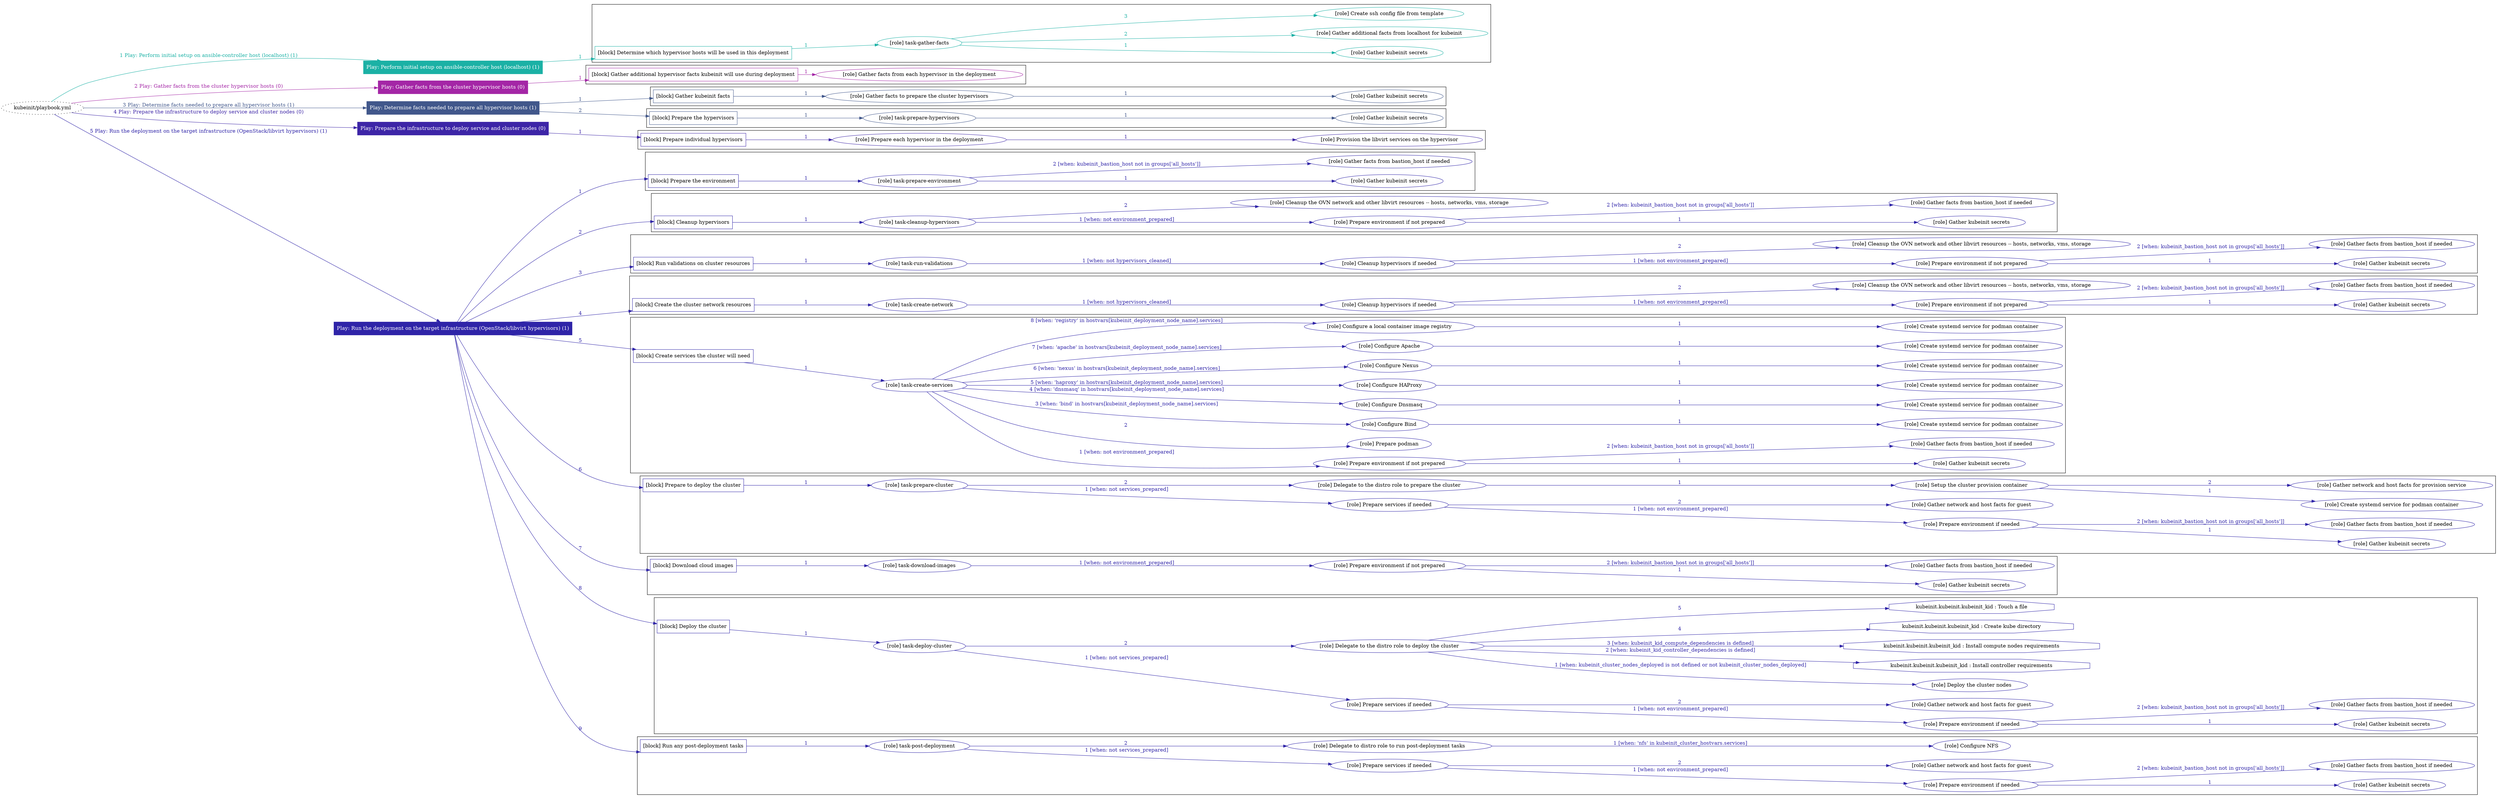 digraph {
	graph [concentrate=true ordering=in rankdir=LR ratio=fill]
	edge [esep=5 sep=10]
	"kubeinit/playbook.yml" [URL="/home/runner/work/kubeinit/kubeinit/kubeinit/playbook.yml" id=playbook_f86c0f29 style=dotted]
	"kubeinit/playbook.yml" -> play_7620e927 [label="1 Play: Perform initial setup on ansible-controller host (localhost) (1)" color="#1bb1a5" fontcolor="#1bb1a5" id=edge_play_7620e927 labeltooltip="1 Play: Perform initial setup on ansible-controller host (localhost) (1)" tooltip="1 Play: Perform initial setup on ansible-controller host (localhost) (1)"]
	subgraph "Play: Perform initial setup on ansible-controller host (localhost) (1)" {
		play_7620e927 [label="Play: Perform initial setup on ansible-controller host (localhost) (1)" URL="/home/runner/work/kubeinit/kubeinit/kubeinit/playbook.yml" color="#1bb1a5" fontcolor="#ffffff" id=play_7620e927 shape=box style=filled tooltip=localhost]
		play_7620e927 -> block_21fe81dd [label=1 color="#1bb1a5" fontcolor="#1bb1a5" id=edge_block_21fe81dd labeltooltip=1 tooltip=1]
		subgraph cluster_block_21fe81dd {
			block_21fe81dd [label="[block] Determine which hypervisor hosts will be used in this deployment" URL="/home/runner/work/kubeinit/kubeinit/kubeinit/playbook.yml" color="#1bb1a5" id=block_21fe81dd labeltooltip="Determine which hypervisor hosts will be used in this deployment" shape=box tooltip="Determine which hypervisor hosts will be used in this deployment"]
			block_21fe81dd -> role_9111777a [label="1 " color="#1bb1a5" fontcolor="#1bb1a5" id=edge_role_9111777a labeltooltip="1 " tooltip="1 "]
			subgraph "task-gather-facts" {
				role_9111777a [label="[role] task-gather-facts" URL="/home/runner/work/kubeinit/kubeinit/kubeinit/playbook.yml" color="#1bb1a5" id=role_9111777a tooltip="task-gather-facts"]
				role_9111777a -> role_6c1d572c [label="1 " color="#1bb1a5" fontcolor="#1bb1a5" id=edge_role_6c1d572c labeltooltip="1 " tooltip="1 "]
				subgraph "Gather kubeinit secrets" {
					role_6c1d572c [label="[role] Gather kubeinit secrets" URL="/home/runner/.ansible/collections/ansible_collections/kubeinit/kubeinit/roles/kubeinit_prepare/tasks/build_hypervisors_group.yml" color="#1bb1a5" id=role_6c1d572c tooltip="Gather kubeinit secrets"]
				}
				role_9111777a -> role_9526c8ba [label="2 " color="#1bb1a5" fontcolor="#1bb1a5" id=edge_role_9526c8ba labeltooltip="2 " tooltip="2 "]
				subgraph "Gather additional facts from localhost for kubeinit" {
					role_9526c8ba [label="[role] Gather additional facts from localhost for kubeinit" URL="/home/runner/.ansible/collections/ansible_collections/kubeinit/kubeinit/roles/kubeinit_prepare/tasks/build_hypervisors_group.yml" color="#1bb1a5" id=role_9526c8ba tooltip="Gather additional facts from localhost for kubeinit"]
				}
				role_9111777a -> role_71b981ea [label="3 " color="#1bb1a5" fontcolor="#1bb1a5" id=edge_role_71b981ea labeltooltip="3 " tooltip="3 "]
				subgraph "Create ssh config file from template" {
					role_71b981ea [label="[role] Create ssh config file from template" URL="/home/runner/.ansible/collections/ansible_collections/kubeinit/kubeinit/roles/kubeinit_prepare/tasks/build_hypervisors_group.yml" color="#1bb1a5" id=role_71b981ea tooltip="Create ssh config file from template"]
				}
			}
		}
	}
	"kubeinit/playbook.yml" -> play_078458a6 [label="2 Play: Gather facts from the cluster hypervisor hosts (0)" color="#a426a6" fontcolor="#a426a6" id=edge_play_078458a6 labeltooltip="2 Play: Gather facts from the cluster hypervisor hosts (0)" tooltip="2 Play: Gather facts from the cluster hypervisor hosts (0)"]
	subgraph "Play: Gather facts from the cluster hypervisor hosts (0)" {
		play_078458a6 [label="Play: Gather facts from the cluster hypervisor hosts (0)" URL="/home/runner/work/kubeinit/kubeinit/kubeinit/playbook.yml" color="#a426a6" fontcolor="#ffffff" id=play_078458a6 shape=box style=filled tooltip="Play: Gather facts from the cluster hypervisor hosts (0)"]
		play_078458a6 -> block_24857e2b [label=1 color="#a426a6" fontcolor="#a426a6" id=edge_block_24857e2b labeltooltip=1 tooltip=1]
		subgraph cluster_block_24857e2b {
			block_24857e2b [label="[block] Gather additional hypervisor facts kubeinit will use during deployment" URL="/home/runner/work/kubeinit/kubeinit/kubeinit/playbook.yml" color="#a426a6" id=block_24857e2b labeltooltip="Gather additional hypervisor facts kubeinit will use during deployment" shape=box tooltip="Gather additional hypervisor facts kubeinit will use during deployment"]
			block_24857e2b -> role_fdeafaad [label="1 " color="#a426a6" fontcolor="#a426a6" id=edge_role_fdeafaad labeltooltip="1 " tooltip="1 "]
			subgraph "Gather facts from each hypervisor in the deployment" {
				role_fdeafaad [label="[role] Gather facts from each hypervisor in the deployment" URL="/home/runner/work/kubeinit/kubeinit/kubeinit/playbook.yml" color="#a426a6" id=role_fdeafaad tooltip="Gather facts from each hypervisor in the deployment"]
			}
		}
	}
	"kubeinit/playbook.yml" -> play_5f612388 [label="3 Play: Determine facts needed to prepare all hypervisor hosts (1)" color="#41578b" fontcolor="#41578b" id=edge_play_5f612388 labeltooltip="3 Play: Determine facts needed to prepare all hypervisor hosts (1)" tooltip="3 Play: Determine facts needed to prepare all hypervisor hosts (1)"]
	subgraph "Play: Determine facts needed to prepare all hypervisor hosts (1)" {
		play_5f612388 [label="Play: Determine facts needed to prepare all hypervisor hosts (1)" URL="/home/runner/work/kubeinit/kubeinit/kubeinit/playbook.yml" color="#41578b" fontcolor="#ffffff" id=play_5f612388 shape=box style=filled tooltip=localhost]
		play_5f612388 -> block_3b6e4c80 [label=1 color="#41578b" fontcolor="#41578b" id=edge_block_3b6e4c80 labeltooltip=1 tooltip=1]
		subgraph cluster_block_3b6e4c80 {
			block_3b6e4c80 [label="[block] Gather kubeinit facts" URL="/home/runner/work/kubeinit/kubeinit/kubeinit/playbook.yml" color="#41578b" id=block_3b6e4c80 labeltooltip="Gather kubeinit facts" shape=box tooltip="Gather kubeinit facts"]
			block_3b6e4c80 -> role_c9d13462 [label="1 " color="#41578b" fontcolor="#41578b" id=edge_role_c9d13462 labeltooltip="1 " tooltip="1 "]
			subgraph "Gather facts to prepare the cluster hypervisors" {
				role_c9d13462 [label="[role] Gather facts to prepare the cluster hypervisors" URL="/home/runner/work/kubeinit/kubeinit/kubeinit/playbook.yml" color="#41578b" id=role_c9d13462 tooltip="Gather facts to prepare the cluster hypervisors"]
				role_c9d13462 -> role_e67b6418 [label="1 " color="#41578b" fontcolor="#41578b" id=edge_role_e67b6418 labeltooltip="1 " tooltip="1 "]
				subgraph "Gather kubeinit secrets" {
					role_e67b6418 [label="[role] Gather kubeinit secrets" URL="/home/runner/.ansible/collections/ansible_collections/kubeinit/kubeinit/roles/kubeinit_prepare/tasks/gather_kubeinit_facts.yml" color="#41578b" id=role_e67b6418 tooltip="Gather kubeinit secrets"]
				}
			}
		}
		play_5f612388 -> block_7c4554cb [label=2 color="#41578b" fontcolor="#41578b" id=edge_block_7c4554cb labeltooltip=2 tooltip=2]
		subgraph cluster_block_7c4554cb {
			block_7c4554cb [label="[block] Prepare the hypervisors" URL="/home/runner/work/kubeinit/kubeinit/kubeinit/playbook.yml" color="#41578b" id=block_7c4554cb labeltooltip="Prepare the hypervisors" shape=box tooltip="Prepare the hypervisors"]
			block_7c4554cb -> role_79783f11 [label="1 " color="#41578b" fontcolor="#41578b" id=edge_role_79783f11 labeltooltip="1 " tooltip="1 "]
			subgraph "task-prepare-hypervisors" {
				role_79783f11 [label="[role] task-prepare-hypervisors" URL="/home/runner/work/kubeinit/kubeinit/kubeinit/playbook.yml" color="#41578b" id=role_79783f11 tooltip="task-prepare-hypervisors"]
				role_79783f11 -> role_16e5d5dc [label="1 " color="#41578b" fontcolor="#41578b" id=edge_role_16e5d5dc labeltooltip="1 " tooltip="1 "]
				subgraph "Gather kubeinit secrets" {
					role_16e5d5dc [label="[role] Gather kubeinit secrets" URL="/home/runner/.ansible/collections/ansible_collections/kubeinit/kubeinit/roles/kubeinit_prepare/tasks/gather_kubeinit_facts.yml" color="#41578b" id=role_16e5d5dc tooltip="Gather kubeinit secrets"]
				}
			}
		}
	}
	"kubeinit/playbook.yml" -> play_9d6b8f24 [label="4 Play: Prepare the infrastructure to deploy service and cluster nodes (0)" color="#3d25a7" fontcolor="#3d25a7" id=edge_play_9d6b8f24 labeltooltip="4 Play: Prepare the infrastructure to deploy service and cluster nodes (0)" tooltip="4 Play: Prepare the infrastructure to deploy service and cluster nodes (0)"]
	subgraph "Play: Prepare the infrastructure to deploy service and cluster nodes (0)" {
		play_9d6b8f24 [label="Play: Prepare the infrastructure to deploy service and cluster nodes (0)" URL="/home/runner/work/kubeinit/kubeinit/kubeinit/playbook.yml" color="#3d25a7" fontcolor="#ffffff" id=play_9d6b8f24 shape=box style=filled tooltip="Play: Prepare the infrastructure to deploy service and cluster nodes (0)"]
		play_9d6b8f24 -> block_a39c79f7 [label=1 color="#3d25a7" fontcolor="#3d25a7" id=edge_block_a39c79f7 labeltooltip=1 tooltip=1]
		subgraph cluster_block_a39c79f7 {
			block_a39c79f7 [label="[block] Prepare individual hypervisors" URL="/home/runner/work/kubeinit/kubeinit/kubeinit/playbook.yml" color="#3d25a7" id=block_a39c79f7 labeltooltip="Prepare individual hypervisors" shape=box tooltip="Prepare individual hypervisors"]
			block_a39c79f7 -> role_f84d582b [label="1 " color="#3d25a7" fontcolor="#3d25a7" id=edge_role_f84d582b labeltooltip="1 " tooltip="1 "]
			subgraph "Prepare each hypervisor in the deployment" {
				role_f84d582b [label="[role] Prepare each hypervisor in the deployment" URL="/home/runner/work/kubeinit/kubeinit/kubeinit/playbook.yml" color="#3d25a7" id=role_f84d582b tooltip="Prepare each hypervisor in the deployment"]
				role_f84d582b -> role_47062e61 [label="1 " color="#3d25a7" fontcolor="#3d25a7" id=edge_role_47062e61 labeltooltip="1 " tooltip="1 "]
				subgraph "Provision the libvirt services on the hypervisor" {
					role_47062e61 [label="[role] Provision the libvirt services on the hypervisor" URL="/home/runner/.ansible/collections/ansible_collections/kubeinit/kubeinit/roles/kubeinit_prepare/tasks/prepare_hypervisor.yml" color="#3d25a7" id=role_47062e61 tooltip="Provision the libvirt services on the hypervisor"]
				}
			}
		}
	}
	"kubeinit/playbook.yml" -> play_671f4b78 [label="5 Play: Run the deployment on the target infrastructure (OpenStack/libvirt hypervisors) (1)" color="#2f24a8" fontcolor="#2f24a8" id=edge_play_671f4b78 labeltooltip="5 Play: Run the deployment on the target infrastructure (OpenStack/libvirt hypervisors) (1)" tooltip="5 Play: Run the deployment on the target infrastructure (OpenStack/libvirt hypervisors) (1)"]
	subgraph "Play: Run the deployment on the target infrastructure (OpenStack/libvirt hypervisors) (1)" {
		play_671f4b78 [label="Play: Run the deployment on the target infrastructure (OpenStack/libvirt hypervisors) (1)" URL="/home/runner/work/kubeinit/kubeinit/kubeinit/playbook.yml" color="#2f24a8" fontcolor="#ffffff" id=play_671f4b78 shape=box style=filled tooltip=localhost]
		play_671f4b78 -> block_7678c34f [label=1 color="#2f24a8" fontcolor="#2f24a8" id=edge_block_7678c34f labeltooltip=1 tooltip=1]
		subgraph cluster_block_7678c34f {
			block_7678c34f [label="[block] Prepare the environment" URL="/home/runner/work/kubeinit/kubeinit/kubeinit/playbook.yml" color="#2f24a8" id=block_7678c34f labeltooltip="Prepare the environment" shape=box tooltip="Prepare the environment"]
			block_7678c34f -> role_84c831d5 [label="1 " color="#2f24a8" fontcolor="#2f24a8" id=edge_role_84c831d5 labeltooltip="1 " tooltip="1 "]
			subgraph "task-prepare-environment" {
				role_84c831d5 [label="[role] task-prepare-environment" URL="/home/runner/work/kubeinit/kubeinit/kubeinit/playbook.yml" color="#2f24a8" id=role_84c831d5 tooltip="task-prepare-environment"]
				role_84c831d5 -> role_41f1bbb1 [label="1 " color="#2f24a8" fontcolor="#2f24a8" id=edge_role_41f1bbb1 labeltooltip="1 " tooltip="1 "]
				subgraph "Gather kubeinit secrets" {
					role_41f1bbb1 [label="[role] Gather kubeinit secrets" URL="/home/runner/.ansible/collections/ansible_collections/kubeinit/kubeinit/roles/kubeinit_prepare/tasks/gather_kubeinit_facts.yml" color="#2f24a8" id=role_41f1bbb1 tooltip="Gather kubeinit secrets"]
				}
				role_84c831d5 -> role_2fe54b96 [label="2 [when: kubeinit_bastion_host not in groups['all_hosts']]" color="#2f24a8" fontcolor="#2f24a8" id=edge_role_2fe54b96 labeltooltip="2 [when: kubeinit_bastion_host not in groups['all_hosts']]" tooltip="2 [when: kubeinit_bastion_host not in groups['all_hosts']]"]
				subgraph "Gather facts from bastion_host if needed" {
					role_2fe54b96 [label="[role] Gather facts from bastion_host if needed" URL="/home/runner/.ansible/collections/ansible_collections/kubeinit/kubeinit/roles/kubeinit_prepare/tasks/main.yml" color="#2f24a8" id=role_2fe54b96 tooltip="Gather facts from bastion_host if needed"]
				}
			}
		}
		play_671f4b78 -> block_ec81c530 [label=2 color="#2f24a8" fontcolor="#2f24a8" id=edge_block_ec81c530 labeltooltip=2 tooltip=2]
		subgraph cluster_block_ec81c530 {
			block_ec81c530 [label="[block] Cleanup hypervisors" URL="/home/runner/work/kubeinit/kubeinit/kubeinit/playbook.yml" color="#2f24a8" id=block_ec81c530 labeltooltip="Cleanup hypervisors" shape=box tooltip="Cleanup hypervisors"]
			block_ec81c530 -> role_f7afdd0b [label="1 " color="#2f24a8" fontcolor="#2f24a8" id=edge_role_f7afdd0b labeltooltip="1 " tooltip="1 "]
			subgraph "task-cleanup-hypervisors" {
				role_f7afdd0b [label="[role] task-cleanup-hypervisors" URL="/home/runner/work/kubeinit/kubeinit/kubeinit/playbook.yml" color="#2f24a8" id=role_f7afdd0b tooltip="task-cleanup-hypervisors"]
				role_f7afdd0b -> role_fcbbf875 [label="1 [when: not environment_prepared]" color="#2f24a8" fontcolor="#2f24a8" id=edge_role_fcbbf875 labeltooltip="1 [when: not environment_prepared]" tooltip="1 [when: not environment_prepared]"]
				subgraph "Prepare environment if not prepared" {
					role_fcbbf875 [label="[role] Prepare environment if not prepared" URL="/home/runner/.ansible/collections/ansible_collections/kubeinit/kubeinit/roles/kubeinit_libvirt/tasks/cleanup_hypervisors.yml" color="#2f24a8" id=role_fcbbf875 tooltip="Prepare environment if not prepared"]
					role_fcbbf875 -> role_2d992faf [label="1 " color="#2f24a8" fontcolor="#2f24a8" id=edge_role_2d992faf labeltooltip="1 " tooltip="1 "]
					subgraph "Gather kubeinit secrets" {
						role_2d992faf [label="[role] Gather kubeinit secrets" URL="/home/runner/.ansible/collections/ansible_collections/kubeinit/kubeinit/roles/kubeinit_prepare/tasks/gather_kubeinit_facts.yml" color="#2f24a8" id=role_2d992faf tooltip="Gather kubeinit secrets"]
					}
					role_fcbbf875 -> role_717a6909 [label="2 [when: kubeinit_bastion_host not in groups['all_hosts']]" color="#2f24a8" fontcolor="#2f24a8" id=edge_role_717a6909 labeltooltip="2 [when: kubeinit_bastion_host not in groups['all_hosts']]" tooltip="2 [when: kubeinit_bastion_host not in groups['all_hosts']]"]
					subgraph "Gather facts from bastion_host if needed" {
						role_717a6909 [label="[role] Gather facts from bastion_host if needed" URL="/home/runner/.ansible/collections/ansible_collections/kubeinit/kubeinit/roles/kubeinit_prepare/tasks/main.yml" color="#2f24a8" id=role_717a6909 tooltip="Gather facts from bastion_host if needed"]
					}
				}
				role_f7afdd0b -> role_c0b8de51 [label="2 " color="#2f24a8" fontcolor="#2f24a8" id=edge_role_c0b8de51 labeltooltip="2 " tooltip="2 "]
				subgraph "Cleanup the OVN network and other libvirt resources -- hosts, networks, vms, storage" {
					role_c0b8de51 [label="[role] Cleanup the OVN network and other libvirt resources -- hosts, networks, vms, storage" URL="/home/runner/.ansible/collections/ansible_collections/kubeinit/kubeinit/roles/kubeinit_libvirt/tasks/cleanup_hypervisors.yml" color="#2f24a8" id=role_c0b8de51 tooltip="Cleanup the OVN network and other libvirt resources -- hosts, networks, vms, storage"]
				}
			}
		}
		play_671f4b78 -> block_20efaee0 [label=3 color="#2f24a8" fontcolor="#2f24a8" id=edge_block_20efaee0 labeltooltip=3 tooltip=3]
		subgraph cluster_block_20efaee0 {
			block_20efaee0 [label="[block] Run validations on cluster resources" URL="/home/runner/work/kubeinit/kubeinit/kubeinit/playbook.yml" color="#2f24a8" id=block_20efaee0 labeltooltip="Run validations on cluster resources" shape=box tooltip="Run validations on cluster resources"]
			block_20efaee0 -> role_681320e1 [label="1 " color="#2f24a8" fontcolor="#2f24a8" id=edge_role_681320e1 labeltooltip="1 " tooltip="1 "]
			subgraph "task-run-validations" {
				role_681320e1 [label="[role] task-run-validations" URL="/home/runner/work/kubeinit/kubeinit/kubeinit/playbook.yml" color="#2f24a8" id=role_681320e1 tooltip="task-run-validations"]
				role_681320e1 -> role_b9cc3139 [label="1 [when: not hypervisors_cleaned]" color="#2f24a8" fontcolor="#2f24a8" id=edge_role_b9cc3139 labeltooltip="1 [when: not hypervisors_cleaned]" tooltip="1 [when: not hypervisors_cleaned]"]
				subgraph "Cleanup hypervisors if needed" {
					role_b9cc3139 [label="[role] Cleanup hypervisors if needed" URL="/home/runner/.ansible/collections/ansible_collections/kubeinit/kubeinit/roles/kubeinit_validations/tasks/main.yml" color="#2f24a8" id=role_b9cc3139 tooltip="Cleanup hypervisors if needed"]
					role_b9cc3139 -> role_f3048d89 [label="1 [when: not environment_prepared]" color="#2f24a8" fontcolor="#2f24a8" id=edge_role_f3048d89 labeltooltip="1 [when: not environment_prepared]" tooltip="1 [when: not environment_prepared]"]
					subgraph "Prepare environment if not prepared" {
						role_f3048d89 [label="[role] Prepare environment if not prepared" URL="/home/runner/.ansible/collections/ansible_collections/kubeinit/kubeinit/roles/kubeinit_libvirt/tasks/cleanup_hypervisors.yml" color="#2f24a8" id=role_f3048d89 tooltip="Prepare environment if not prepared"]
						role_f3048d89 -> role_797ff1fd [label="1 " color="#2f24a8" fontcolor="#2f24a8" id=edge_role_797ff1fd labeltooltip="1 " tooltip="1 "]
						subgraph "Gather kubeinit secrets" {
							role_797ff1fd [label="[role] Gather kubeinit secrets" URL="/home/runner/.ansible/collections/ansible_collections/kubeinit/kubeinit/roles/kubeinit_prepare/tasks/gather_kubeinit_facts.yml" color="#2f24a8" id=role_797ff1fd tooltip="Gather kubeinit secrets"]
						}
						role_f3048d89 -> role_3588fa33 [label="2 [when: kubeinit_bastion_host not in groups['all_hosts']]" color="#2f24a8" fontcolor="#2f24a8" id=edge_role_3588fa33 labeltooltip="2 [when: kubeinit_bastion_host not in groups['all_hosts']]" tooltip="2 [when: kubeinit_bastion_host not in groups['all_hosts']]"]
						subgraph "Gather facts from bastion_host if needed" {
							role_3588fa33 [label="[role] Gather facts from bastion_host if needed" URL="/home/runner/.ansible/collections/ansible_collections/kubeinit/kubeinit/roles/kubeinit_prepare/tasks/main.yml" color="#2f24a8" id=role_3588fa33 tooltip="Gather facts from bastion_host if needed"]
						}
					}
					role_b9cc3139 -> role_631aec45 [label="2 " color="#2f24a8" fontcolor="#2f24a8" id=edge_role_631aec45 labeltooltip="2 " tooltip="2 "]
					subgraph "Cleanup the OVN network and other libvirt resources -- hosts, networks, vms, storage" {
						role_631aec45 [label="[role] Cleanup the OVN network and other libvirt resources -- hosts, networks, vms, storage" URL="/home/runner/.ansible/collections/ansible_collections/kubeinit/kubeinit/roles/kubeinit_libvirt/tasks/cleanup_hypervisors.yml" color="#2f24a8" id=role_631aec45 tooltip="Cleanup the OVN network and other libvirt resources -- hosts, networks, vms, storage"]
					}
				}
			}
		}
		play_671f4b78 -> block_f54716d9 [label=4 color="#2f24a8" fontcolor="#2f24a8" id=edge_block_f54716d9 labeltooltip=4 tooltip=4]
		subgraph cluster_block_f54716d9 {
			block_f54716d9 [label="[block] Create the cluster network resources" URL="/home/runner/work/kubeinit/kubeinit/kubeinit/playbook.yml" color="#2f24a8" id=block_f54716d9 labeltooltip="Create the cluster network resources" shape=box tooltip="Create the cluster network resources"]
			block_f54716d9 -> role_6ec6e504 [label="1 " color="#2f24a8" fontcolor="#2f24a8" id=edge_role_6ec6e504 labeltooltip="1 " tooltip="1 "]
			subgraph "task-create-network" {
				role_6ec6e504 [label="[role] task-create-network" URL="/home/runner/work/kubeinit/kubeinit/kubeinit/playbook.yml" color="#2f24a8" id=role_6ec6e504 tooltip="task-create-network"]
				role_6ec6e504 -> role_2d754e85 [label="1 [when: not hypervisors_cleaned]" color="#2f24a8" fontcolor="#2f24a8" id=edge_role_2d754e85 labeltooltip="1 [when: not hypervisors_cleaned]" tooltip="1 [when: not hypervisors_cleaned]"]
				subgraph "Cleanup hypervisors if needed" {
					role_2d754e85 [label="[role] Cleanup hypervisors if needed" URL="/home/runner/.ansible/collections/ansible_collections/kubeinit/kubeinit/roles/kubeinit_libvirt/tasks/create_network.yml" color="#2f24a8" id=role_2d754e85 tooltip="Cleanup hypervisors if needed"]
					role_2d754e85 -> role_b5b5760d [label="1 [when: not environment_prepared]" color="#2f24a8" fontcolor="#2f24a8" id=edge_role_b5b5760d labeltooltip="1 [when: not environment_prepared]" tooltip="1 [when: not environment_prepared]"]
					subgraph "Prepare environment if not prepared" {
						role_b5b5760d [label="[role] Prepare environment if not prepared" URL="/home/runner/.ansible/collections/ansible_collections/kubeinit/kubeinit/roles/kubeinit_libvirt/tasks/cleanup_hypervisors.yml" color="#2f24a8" id=role_b5b5760d tooltip="Prepare environment if not prepared"]
						role_b5b5760d -> role_5426f465 [label="1 " color="#2f24a8" fontcolor="#2f24a8" id=edge_role_5426f465 labeltooltip="1 " tooltip="1 "]
						subgraph "Gather kubeinit secrets" {
							role_5426f465 [label="[role] Gather kubeinit secrets" URL="/home/runner/.ansible/collections/ansible_collections/kubeinit/kubeinit/roles/kubeinit_prepare/tasks/gather_kubeinit_facts.yml" color="#2f24a8" id=role_5426f465 tooltip="Gather kubeinit secrets"]
						}
						role_b5b5760d -> role_232cbd98 [label="2 [when: kubeinit_bastion_host not in groups['all_hosts']]" color="#2f24a8" fontcolor="#2f24a8" id=edge_role_232cbd98 labeltooltip="2 [when: kubeinit_bastion_host not in groups['all_hosts']]" tooltip="2 [when: kubeinit_bastion_host not in groups['all_hosts']]"]
						subgraph "Gather facts from bastion_host if needed" {
							role_232cbd98 [label="[role] Gather facts from bastion_host if needed" URL="/home/runner/.ansible/collections/ansible_collections/kubeinit/kubeinit/roles/kubeinit_prepare/tasks/main.yml" color="#2f24a8" id=role_232cbd98 tooltip="Gather facts from bastion_host if needed"]
						}
					}
					role_2d754e85 -> role_98b2d357 [label="2 " color="#2f24a8" fontcolor="#2f24a8" id=edge_role_98b2d357 labeltooltip="2 " tooltip="2 "]
					subgraph "Cleanup the OVN network and other libvirt resources -- hosts, networks, vms, storage" {
						role_98b2d357 [label="[role] Cleanup the OVN network and other libvirt resources -- hosts, networks, vms, storage" URL="/home/runner/.ansible/collections/ansible_collections/kubeinit/kubeinit/roles/kubeinit_libvirt/tasks/cleanup_hypervisors.yml" color="#2f24a8" id=role_98b2d357 tooltip="Cleanup the OVN network and other libvirt resources -- hosts, networks, vms, storage"]
					}
				}
			}
		}
		play_671f4b78 -> block_b2758ae1 [label=5 color="#2f24a8" fontcolor="#2f24a8" id=edge_block_b2758ae1 labeltooltip=5 tooltip=5]
		subgraph cluster_block_b2758ae1 {
			block_b2758ae1 [label="[block] Create services the cluster will need" URL="/home/runner/work/kubeinit/kubeinit/kubeinit/playbook.yml" color="#2f24a8" id=block_b2758ae1 labeltooltip="Create services the cluster will need" shape=box tooltip="Create services the cluster will need"]
			block_b2758ae1 -> role_7ee4d697 [label="1 " color="#2f24a8" fontcolor="#2f24a8" id=edge_role_7ee4d697 labeltooltip="1 " tooltip="1 "]
			subgraph "task-create-services" {
				role_7ee4d697 [label="[role] task-create-services" URL="/home/runner/work/kubeinit/kubeinit/kubeinit/playbook.yml" color="#2f24a8" id=role_7ee4d697 tooltip="task-create-services"]
				role_7ee4d697 -> role_2f1429ce [label="1 [when: not environment_prepared]" color="#2f24a8" fontcolor="#2f24a8" id=edge_role_2f1429ce labeltooltip="1 [when: not environment_prepared]" tooltip="1 [when: not environment_prepared]"]
				subgraph "Prepare environment if not prepared" {
					role_2f1429ce [label="[role] Prepare environment if not prepared" URL="/home/runner/.ansible/collections/ansible_collections/kubeinit/kubeinit/roles/kubeinit_services/tasks/main.yml" color="#2f24a8" id=role_2f1429ce tooltip="Prepare environment if not prepared"]
					role_2f1429ce -> role_9b0b046d [label="1 " color="#2f24a8" fontcolor="#2f24a8" id=edge_role_9b0b046d labeltooltip="1 " tooltip="1 "]
					subgraph "Gather kubeinit secrets" {
						role_9b0b046d [label="[role] Gather kubeinit secrets" URL="/home/runner/.ansible/collections/ansible_collections/kubeinit/kubeinit/roles/kubeinit_prepare/tasks/gather_kubeinit_facts.yml" color="#2f24a8" id=role_9b0b046d tooltip="Gather kubeinit secrets"]
					}
					role_2f1429ce -> role_4e98943f [label="2 [when: kubeinit_bastion_host not in groups['all_hosts']]" color="#2f24a8" fontcolor="#2f24a8" id=edge_role_4e98943f labeltooltip="2 [when: kubeinit_bastion_host not in groups['all_hosts']]" tooltip="2 [when: kubeinit_bastion_host not in groups['all_hosts']]"]
					subgraph "Gather facts from bastion_host if needed" {
						role_4e98943f [label="[role] Gather facts from bastion_host if needed" URL="/home/runner/.ansible/collections/ansible_collections/kubeinit/kubeinit/roles/kubeinit_prepare/tasks/main.yml" color="#2f24a8" id=role_4e98943f tooltip="Gather facts from bastion_host if needed"]
					}
				}
				role_7ee4d697 -> role_d9b5e6a2 [label="2 " color="#2f24a8" fontcolor="#2f24a8" id=edge_role_d9b5e6a2 labeltooltip="2 " tooltip="2 "]
				subgraph "Prepare podman" {
					role_d9b5e6a2 [label="[role] Prepare podman" URL="/home/runner/.ansible/collections/ansible_collections/kubeinit/kubeinit/roles/kubeinit_services/tasks/00_create_service_pod.yml" color="#2f24a8" id=role_d9b5e6a2 tooltip="Prepare podman"]
				}
				role_7ee4d697 -> role_8a836b85 [label="3 [when: 'bind' in hostvars[kubeinit_deployment_node_name].services]" color="#2f24a8" fontcolor="#2f24a8" id=edge_role_8a836b85 labeltooltip="3 [when: 'bind' in hostvars[kubeinit_deployment_node_name].services]" tooltip="3 [when: 'bind' in hostvars[kubeinit_deployment_node_name].services]"]
				subgraph "Configure Bind" {
					role_8a836b85 [label="[role] Configure Bind" URL="/home/runner/.ansible/collections/ansible_collections/kubeinit/kubeinit/roles/kubeinit_services/tasks/start_services_containers.yml" color="#2f24a8" id=role_8a836b85 tooltip="Configure Bind"]
					role_8a836b85 -> role_38930762 [label="1 " color="#2f24a8" fontcolor="#2f24a8" id=edge_role_38930762 labeltooltip="1 " tooltip="1 "]
					subgraph "Create systemd service for podman container" {
						role_38930762 [label="[role] Create systemd service for podman container" URL="/home/runner/.ansible/collections/ansible_collections/kubeinit/kubeinit/roles/kubeinit_bind/tasks/main.yml" color="#2f24a8" id=role_38930762 tooltip="Create systemd service for podman container"]
					}
				}
				role_7ee4d697 -> role_8807bcee [label="4 [when: 'dnsmasq' in hostvars[kubeinit_deployment_node_name].services]" color="#2f24a8" fontcolor="#2f24a8" id=edge_role_8807bcee labeltooltip="4 [when: 'dnsmasq' in hostvars[kubeinit_deployment_node_name].services]" tooltip="4 [when: 'dnsmasq' in hostvars[kubeinit_deployment_node_name].services]"]
				subgraph "Configure Dnsmasq" {
					role_8807bcee [label="[role] Configure Dnsmasq" URL="/home/runner/.ansible/collections/ansible_collections/kubeinit/kubeinit/roles/kubeinit_services/tasks/start_services_containers.yml" color="#2f24a8" id=role_8807bcee tooltip="Configure Dnsmasq"]
					role_8807bcee -> role_3ec7ca73 [label="1 " color="#2f24a8" fontcolor="#2f24a8" id=edge_role_3ec7ca73 labeltooltip="1 " tooltip="1 "]
					subgraph "Create systemd service for podman container" {
						role_3ec7ca73 [label="[role] Create systemd service for podman container" URL="/home/runner/.ansible/collections/ansible_collections/kubeinit/kubeinit/roles/kubeinit_dnsmasq/tasks/main.yml" color="#2f24a8" id=role_3ec7ca73 tooltip="Create systemd service for podman container"]
					}
				}
				role_7ee4d697 -> role_3d4a0950 [label="5 [when: 'haproxy' in hostvars[kubeinit_deployment_node_name].services]" color="#2f24a8" fontcolor="#2f24a8" id=edge_role_3d4a0950 labeltooltip="5 [when: 'haproxy' in hostvars[kubeinit_deployment_node_name].services]" tooltip="5 [when: 'haproxy' in hostvars[kubeinit_deployment_node_name].services]"]
				subgraph "Configure HAProxy" {
					role_3d4a0950 [label="[role] Configure HAProxy" URL="/home/runner/.ansible/collections/ansible_collections/kubeinit/kubeinit/roles/kubeinit_services/tasks/start_services_containers.yml" color="#2f24a8" id=role_3d4a0950 tooltip="Configure HAProxy"]
					role_3d4a0950 -> role_03b04432 [label="1 " color="#2f24a8" fontcolor="#2f24a8" id=edge_role_03b04432 labeltooltip="1 " tooltip="1 "]
					subgraph "Create systemd service for podman container" {
						role_03b04432 [label="[role] Create systemd service for podman container" URL="/home/runner/.ansible/collections/ansible_collections/kubeinit/kubeinit/roles/kubeinit_haproxy/tasks/main.yml" color="#2f24a8" id=role_03b04432 tooltip="Create systemd service for podman container"]
					}
				}
				role_7ee4d697 -> role_af09727e [label="6 [when: 'nexus' in hostvars[kubeinit_deployment_node_name].services]" color="#2f24a8" fontcolor="#2f24a8" id=edge_role_af09727e labeltooltip="6 [when: 'nexus' in hostvars[kubeinit_deployment_node_name].services]" tooltip="6 [when: 'nexus' in hostvars[kubeinit_deployment_node_name].services]"]
				subgraph "Configure Nexus" {
					role_af09727e [label="[role] Configure Nexus" URL="/home/runner/.ansible/collections/ansible_collections/kubeinit/kubeinit/roles/kubeinit_services/tasks/start_services_containers.yml" color="#2f24a8" id=role_af09727e tooltip="Configure Nexus"]
					role_af09727e -> role_1a738b81 [label="1 " color="#2f24a8" fontcolor="#2f24a8" id=edge_role_1a738b81 labeltooltip="1 " tooltip="1 "]
					subgraph "Create systemd service for podman container" {
						role_1a738b81 [label="[role] Create systemd service for podman container" URL="/home/runner/.ansible/collections/ansible_collections/kubeinit/kubeinit/roles/kubeinit_nexus/tasks/main.yml" color="#2f24a8" id=role_1a738b81 tooltip="Create systemd service for podman container"]
					}
				}
				role_7ee4d697 -> role_f5bbaf1c [label="7 [when: 'apache' in hostvars[kubeinit_deployment_node_name].services]" color="#2f24a8" fontcolor="#2f24a8" id=edge_role_f5bbaf1c labeltooltip="7 [when: 'apache' in hostvars[kubeinit_deployment_node_name].services]" tooltip="7 [when: 'apache' in hostvars[kubeinit_deployment_node_name].services]"]
				subgraph "Configure Apache" {
					role_f5bbaf1c [label="[role] Configure Apache" URL="/home/runner/.ansible/collections/ansible_collections/kubeinit/kubeinit/roles/kubeinit_services/tasks/start_services_containers.yml" color="#2f24a8" id=role_f5bbaf1c tooltip="Configure Apache"]
					role_f5bbaf1c -> role_c23e5ac2 [label="1 " color="#2f24a8" fontcolor="#2f24a8" id=edge_role_c23e5ac2 labeltooltip="1 " tooltip="1 "]
					subgraph "Create systemd service for podman container" {
						role_c23e5ac2 [label="[role] Create systemd service for podman container" URL="/home/runner/.ansible/collections/ansible_collections/kubeinit/kubeinit/roles/kubeinit_apache/tasks/main.yml" color="#2f24a8" id=role_c23e5ac2 tooltip="Create systemd service for podman container"]
					}
				}
				role_7ee4d697 -> role_5b395a83 [label="8 [when: 'registry' in hostvars[kubeinit_deployment_node_name].services]" color="#2f24a8" fontcolor="#2f24a8" id=edge_role_5b395a83 labeltooltip="8 [when: 'registry' in hostvars[kubeinit_deployment_node_name].services]" tooltip="8 [when: 'registry' in hostvars[kubeinit_deployment_node_name].services]"]
				subgraph "Configure a local container image registry" {
					role_5b395a83 [label="[role] Configure a local container image registry" URL="/home/runner/.ansible/collections/ansible_collections/kubeinit/kubeinit/roles/kubeinit_services/tasks/start_services_containers.yml" color="#2f24a8" id=role_5b395a83 tooltip="Configure a local container image registry"]
					role_5b395a83 -> role_1ad494a4 [label="1 " color="#2f24a8" fontcolor="#2f24a8" id=edge_role_1ad494a4 labeltooltip="1 " tooltip="1 "]
					subgraph "Create systemd service for podman container" {
						role_1ad494a4 [label="[role] Create systemd service for podman container" URL="/home/runner/.ansible/collections/ansible_collections/kubeinit/kubeinit/roles/kubeinit_registry/tasks/main.yml" color="#2f24a8" id=role_1ad494a4 tooltip="Create systemd service for podman container"]
					}
				}
			}
		}
		play_671f4b78 -> block_616df860 [label=6 color="#2f24a8" fontcolor="#2f24a8" id=edge_block_616df860 labeltooltip=6 tooltip=6]
		subgraph cluster_block_616df860 {
			block_616df860 [label="[block] Prepare to deploy the cluster" URL="/home/runner/work/kubeinit/kubeinit/kubeinit/playbook.yml" color="#2f24a8" id=block_616df860 labeltooltip="Prepare to deploy the cluster" shape=box tooltip="Prepare to deploy the cluster"]
			block_616df860 -> role_0199236c [label="1 " color="#2f24a8" fontcolor="#2f24a8" id=edge_role_0199236c labeltooltip="1 " tooltip="1 "]
			subgraph "task-prepare-cluster" {
				role_0199236c [label="[role] task-prepare-cluster" URL="/home/runner/work/kubeinit/kubeinit/kubeinit/playbook.yml" color="#2f24a8" id=role_0199236c tooltip="task-prepare-cluster"]
				role_0199236c -> role_1bdde1fe [label="1 [when: not services_prepared]" color="#2f24a8" fontcolor="#2f24a8" id=edge_role_1bdde1fe labeltooltip="1 [when: not services_prepared]" tooltip="1 [when: not services_prepared]"]
				subgraph "Prepare services if needed" {
					role_1bdde1fe [label="[role] Prepare services if needed" URL="/home/runner/.ansible/collections/ansible_collections/kubeinit/kubeinit/roles/kubeinit_prepare/tasks/prepare_cluster.yml" color="#2f24a8" id=role_1bdde1fe tooltip="Prepare services if needed"]
					role_1bdde1fe -> role_b095acdf [label="1 [when: not environment_prepared]" color="#2f24a8" fontcolor="#2f24a8" id=edge_role_b095acdf labeltooltip="1 [when: not environment_prepared]" tooltip="1 [when: not environment_prepared]"]
					subgraph "Prepare environment if needed" {
						role_b095acdf [label="[role] Prepare environment if needed" URL="/home/runner/.ansible/collections/ansible_collections/kubeinit/kubeinit/roles/kubeinit_services/tasks/prepare_services.yml" color="#2f24a8" id=role_b095acdf tooltip="Prepare environment if needed"]
						role_b095acdf -> role_9f3e2901 [label="1 " color="#2f24a8" fontcolor="#2f24a8" id=edge_role_9f3e2901 labeltooltip="1 " tooltip="1 "]
						subgraph "Gather kubeinit secrets" {
							role_9f3e2901 [label="[role] Gather kubeinit secrets" URL="/home/runner/.ansible/collections/ansible_collections/kubeinit/kubeinit/roles/kubeinit_prepare/tasks/gather_kubeinit_facts.yml" color="#2f24a8" id=role_9f3e2901 tooltip="Gather kubeinit secrets"]
						}
						role_b095acdf -> role_aa8f78ef [label="2 [when: kubeinit_bastion_host not in groups['all_hosts']]" color="#2f24a8" fontcolor="#2f24a8" id=edge_role_aa8f78ef labeltooltip="2 [when: kubeinit_bastion_host not in groups['all_hosts']]" tooltip="2 [when: kubeinit_bastion_host not in groups['all_hosts']]"]
						subgraph "Gather facts from bastion_host if needed" {
							role_aa8f78ef [label="[role] Gather facts from bastion_host if needed" URL="/home/runner/.ansible/collections/ansible_collections/kubeinit/kubeinit/roles/kubeinit_prepare/tasks/main.yml" color="#2f24a8" id=role_aa8f78ef tooltip="Gather facts from bastion_host if needed"]
						}
					}
					role_1bdde1fe -> role_94d7a292 [label="2 " color="#2f24a8" fontcolor="#2f24a8" id=edge_role_94d7a292 labeltooltip="2 " tooltip="2 "]
					subgraph "Gather network and host facts for guest" {
						role_94d7a292 [label="[role] Gather network and host facts for guest" URL="/home/runner/.ansible/collections/ansible_collections/kubeinit/kubeinit/roles/kubeinit_services/tasks/prepare_services.yml" color="#2f24a8" id=role_94d7a292 tooltip="Gather network and host facts for guest"]
					}
				}
				role_0199236c -> role_2bb0e474 [label="2 " color="#2f24a8" fontcolor="#2f24a8" id=edge_role_2bb0e474 labeltooltip="2 " tooltip="2 "]
				subgraph "Delegate to the distro role to prepare the cluster" {
					role_2bb0e474 [label="[role] Delegate to the distro role to prepare the cluster" URL="/home/runner/.ansible/collections/ansible_collections/kubeinit/kubeinit/roles/kubeinit_prepare/tasks/prepare_cluster.yml" color="#2f24a8" id=role_2bb0e474 tooltip="Delegate to the distro role to prepare the cluster"]
					role_2bb0e474 -> role_45b4aa70 [label="1 " color="#2f24a8" fontcolor="#2f24a8" id=edge_role_45b4aa70 labeltooltip="1 " tooltip="1 "]
					subgraph "Setup the cluster provision container" {
						role_45b4aa70 [label="[role] Setup the cluster provision container" URL="/home/runner/.ansible/collections/ansible_collections/kubeinit/kubeinit/roles/kubeinit_kid/tasks/prepare_cluster.yml" color="#2f24a8" id=role_45b4aa70 tooltip="Setup the cluster provision container"]
						role_45b4aa70 -> role_d8ffc997 [label="1 " color="#2f24a8" fontcolor="#2f24a8" id=edge_role_d8ffc997 labeltooltip="1 " tooltip="1 "]
						subgraph "Create systemd service for podman container" {
							role_d8ffc997 [label="[role] Create systemd service for podman container" URL="/home/runner/.ansible/collections/ansible_collections/kubeinit/kubeinit/roles/kubeinit_services/tasks/create_provision_container.yml" color="#2f24a8" id=role_d8ffc997 tooltip="Create systemd service for podman container"]
						}
						role_45b4aa70 -> role_a3c079e3 [label="2 " color="#2f24a8" fontcolor="#2f24a8" id=edge_role_a3c079e3 labeltooltip="2 " tooltip="2 "]
						subgraph "Gather network and host facts for provision service" {
							role_a3c079e3 [label="[role] Gather network and host facts for provision service" URL="/home/runner/.ansible/collections/ansible_collections/kubeinit/kubeinit/roles/kubeinit_services/tasks/create_provision_container.yml" color="#2f24a8" id=role_a3c079e3 tooltip="Gather network and host facts for provision service"]
						}
					}
				}
			}
		}
		play_671f4b78 -> block_14e19ed9 [label=7 color="#2f24a8" fontcolor="#2f24a8" id=edge_block_14e19ed9 labeltooltip=7 tooltip=7]
		subgraph cluster_block_14e19ed9 {
			block_14e19ed9 [label="[block] Download cloud images" URL="/home/runner/work/kubeinit/kubeinit/kubeinit/playbook.yml" color="#2f24a8" id=block_14e19ed9 labeltooltip="Download cloud images" shape=box tooltip="Download cloud images"]
			block_14e19ed9 -> role_2e1e4fb3 [label="1 " color="#2f24a8" fontcolor="#2f24a8" id=edge_role_2e1e4fb3 labeltooltip="1 " tooltip="1 "]
			subgraph "task-download-images" {
				role_2e1e4fb3 [label="[role] task-download-images" URL="/home/runner/work/kubeinit/kubeinit/kubeinit/playbook.yml" color="#2f24a8" id=role_2e1e4fb3 tooltip="task-download-images"]
				role_2e1e4fb3 -> role_07fbf3d6 [label="1 [when: not environment_prepared]" color="#2f24a8" fontcolor="#2f24a8" id=edge_role_07fbf3d6 labeltooltip="1 [when: not environment_prepared]" tooltip="1 [when: not environment_prepared]"]
				subgraph "Prepare environment if not prepared" {
					role_07fbf3d6 [label="[role] Prepare environment if not prepared" URL="/home/runner/.ansible/collections/ansible_collections/kubeinit/kubeinit/roles/kubeinit_libvirt/tasks/download_cloud_images.yml" color="#2f24a8" id=role_07fbf3d6 tooltip="Prepare environment if not prepared"]
					role_07fbf3d6 -> role_47ee2452 [label="1 " color="#2f24a8" fontcolor="#2f24a8" id=edge_role_47ee2452 labeltooltip="1 " tooltip="1 "]
					subgraph "Gather kubeinit secrets" {
						role_47ee2452 [label="[role] Gather kubeinit secrets" URL="/home/runner/.ansible/collections/ansible_collections/kubeinit/kubeinit/roles/kubeinit_prepare/tasks/gather_kubeinit_facts.yml" color="#2f24a8" id=role_47ee2452 tooltip="Gather kubeinit secrets"]
					}
					role_07fbf3d6 -> role_3f60765d [label="2 [when: kubeinit_bastion_host not in groups['all_hosts']]" color="#2f24a8" fontcolor="#2f24a8" id=edge_role_3f60765d labeltooltip="2 [when: kubeinit_bastion_host not in groups['all_hosts']]" tooltip="2 [when: kubeinit_bastion_host not in groups['all_hosts']]"]
					subgraph "Gather facts from bastion_host if needed" {
						role_3f60765d [label="[role] Gather facts from bastion_host if needed" URL="/home/runner/.ansible/collections/ansible_collections/kubeinit/kubeinit/roles/kubeinit_prepare/tasks/main.yml" color="#2f24a8" id=role_3f60765d tooltip="Gather facts from bastion_host if needed"]
					}
				}
			}
		}
		play_671f4b78 -> block_1871a353 [label=8 color="#2f24a8" fontcolor="#2f24a8" id=edge_block_1871a353 labeltooltip=8 tooltip=8]
		subgraph cluster_block_1871a353 {
			block_1871a353 [label="[block] Deploy the cluster" URL="/home/runner/work/kubeinit/kubeinit/kubeinit/playbook.yml" color="#2f24a8" id=block_1871a353 labeltooltip="Deploy the cluster" shape=box tooltip="Deploy the cluster"]
			block_1871a353 -> role_cd048fb9 [label="1 " color="#2f24a8" fontcolor="#2f24a8" id=edge_role_cd048fb9 labeltooltip="1 " tooltip="1 "]
			subgraph "task-deploy-cluster" {
				role_cd048fb9 [label="[role] task-deploy-cluster" URL="/home/runner/work/kubeinit/kubeinit/kubeinit/playbook.yml" color="#2f24a8" id=role_cd048fb9 tooltip="task-deploy-cluster"]
				role_cd048fb9 -> role_8f87b33c [label="1 [when: not services_prepared]" color="#2f24a8" fontcolor="#2f24a8" id=edge_role_8f87b33c labeltooltip="1 [when: not services_prepared]" tooltip="1 [when: not services_prepared]"]
				subgraph "Prepare services if needed" {
					role_8f87b33c [label="[role] Prepare services if needed" URL="/home/runner/.ansible/collections/ansible_collections/kubeinit/kubeinit/roles/kubeinit_prepare/tasks/deploy_cluster.yml" color="#2f24a8" id=role_8f87b33c tooltip="Prepare services if needed"]
					role_8f87b33c -> role_1c9572d5 [label="1 [when: not environment_prepared]" color="#2f24a8" fontcolor="#2f24a8" id=edge_role_1c9572d5 labeltooltip="1 [when: not environment_prepared]" tooltip="1 [when: not environment_prepared]"]
					subgraph "Prepare environment if needed" {
						role_1c9572d5 [label="[role] Prepare environment if needed" URL="/home/runner/.ansible/collections/ansible_collections/kubeinit/kubeinit/roles/kubeinit_services/tasks/prepare_services.yml" color="#2f24a8" id=role_1c9572d5 tooltip="Prepare environment if needed"]
						role_1c9572d5 -> role_3581863e [label="1 " color="#2f24a8" fontcolor="#2f24a8" id=edge_role_3581863e labeltooltip="1 " tooltip="1 "]
						subgraph "Gather kubeinit secrets" {
							role_3581863e [label="[role] Gather kubeinit secrets" URL="/home/runner/.ansible/collections/ansible_collections/kubeinit/kubeinit/roles/kubeinit_prepare/tasks/gather_kubeinit_facts.yml" color="#2f24a8" id=role_3581863e tooltip="Gather kubeinit secrets"]
						}
						role_1c9572d5 -> role_ea4001cc [label="2 [when: kubeinit_bastion_host not in groups['all_hosts']]" color="#2f24a8" fontcolor="#2f24a8" id=edge_role_ea4001cc labeltooltip="2 [when: kubeinit_bastion_host not in groups['all_hosts']]" tooltip="2 [when: kubeinit_bastion_host not in groups['all_hosts']]"]
						subgraph "Gather facts from bastion_host if needed" {
							role_ea4001cc [label="[role] Gather facts from bastion_host if needed" URL="/home/runner/.ansible/collections/ansible_collections/kubeinit/kubeinit/roles/kubeinit_prepare/tasks/main.yml" color="#2f24a8" id=role_ea4001cc tooltip="Gather facts from bastion_host if needed"]
						}
					}
					role_8f87b33c -> role_0c6ede8e [label="2 " color="#2f24a8" fontcolor="#2f24a8" id=edge_role_0c6ede8e labeltooltip="2 " tooltip="2 "]
					subgraph "Gather network and host facts for guest" {
						role_0c6ede8e [label="[role] Gather network and host facts for guest" URL="/home/runner/.ansible/collections/ansible_collections/kubeinit/kubeinit/roles/kubeinit_services/tasks/prepare_services.yml" color="#2f24a8" id=role_0c6ede8e tooltip="Gather network and host facts for guest"]
					}
				}
				role_cd048fb9 -> role_1e558c09 [label="2 " color="#2f24a8" fontcolor="#2f24a8" id=edge_role_1e558c09 labeltooltip="2 " tooltip="2 "]
				subgraph "Delegate to the distro role to deploy the cluster" {
					role_1e558c09 [label="[role] Delegate to the distro role to deploy the cluster" URL="/home/runner/.ansible/collections/ansible_collections/kubeinit/kubeinit/roles/kubeinit_prepare/tasks/deploy_cluster.yml" color="#2f24a8" id=role_1e558c09 tooltip="Delegate to the distro role to deploy the cluster"]
					role_1e558c09 -> role_269ee63d [label="1 [when: kubeinit_cluster_nodes_deployed is not defined or not kubeinit_cluster_nodes_deployed]" color="#2f24a8" fontcolor="#2f24a8" id=edge_role_269ee63d labeltooltip="1 [when: kubeinit_cluster_nodes_deployed is not defined or not kubeinit_cluster_nodes_deployed]" tooltip="1 [when: kubeinit_cluster_nodes_deployed is not defined or not kubeinit_cluster_nodes_deployed]"]
					subgraph "Deploy the cluster nodes" {
						role_269ee63d [label="[role] Deploy the cluster nodes" URL="/home/runner/.ansible/collections/ansible_collections/kubeinit/kubeinit/roles/kubeinit_kid/tasks/main.yml" color="#2f24a8" id=role_269ee63d tooltip="Deploy the cluster nodes"]
					}
					task_1513aecc [label="kubeinit.kubeinit.kubeinit_kid : Install controller requirements" URL="/home/runner/.ansible/collections/ansible_collections/kubeinit/kubeinit/roles/kubeinit_kid/tasks/main.yml" color="#2f24a8" id=task_1513aecc shape=octagon tooltip="kubeinit.kubeinit.kubeinit_kid : Install controller requirements"]
					role_1e558c09 -> task_1513aecc [label="2 [when: kubeinit_kid_controller_dependencies is defined]" color="#2f24a8" fontcolor="#2f24a8" id=edge_task_1513aecc labeltooltip="2 [when: kubeinit_kid_controller_dependencies is defined]" tooltip="2 [when: kubeinit_kid_controller_dependencies is defined]"]
					task_7c0aef9f [label="kubeinit.kubeinit.kubeinit_kid : Install compute nodes requirements" URL="/home/runner/.ansible/collections/ansible_collections/kubeinit/kubeinit/roles/kubeinit_kid/tasks/main.yml" color="#2f24a8" id=task_7c0aef9f shape=octagon tooltip="kubeinit.kubeinit.kubeinit_kid : Install compute nodes requirements"]
					role_1e558c09 -> task_7c0aef9f [label="3 [when: kubeinit_kid_compute_dependencies is defined]" color="#2f24a8" fontcolor="#2f24a8" id=edge_task_7c0aef9f labeltooltip="3 [when: kubeinit_kid_compute_dependencies is defined]" tooltip="3 [when: kubeinit_kid_compute_dependencies is defined]"]
					task_5933e22c [label="kubeinit.kubeinit.kubeinit_kid : Create kube directory" URL="/home/runner/.ansible/collections/ansible_collections/kubeinit/kubeinit/roles/kubeinit_kid/tasks/main.yml" color="#2f24a8" id=task_5933e22c shape=octagon tooltip="kubeinit.kubeinit.kubeinit_kid : Create kube directory"]
					role_1e558c09 -> task_5933e22c [label="4 " color="#2f24a8" fontcolor="#2f24a8" id=edge_task_5933e22c labeltooltip="4 " tooltip="4 "]
					task_3d137399 [label="kubeinit.kubeinit.kubeinit_kid : Touch a file" URL="/home/runner/.ansible/collections/ansible_collections/kubeinit/kubeinit/roles/kubeinit_kid/tasks/main.yml" color="#2f24a8" id=task_3d137399 shape=octagon tooltip="kubeinit.kubeinit.kubeinit_kid : Touch a file"]
					role_1e558c09 -> task_3d137399 [label="5 " color="#2f24a8" fontcolor="#2f24a8" id=edge_task_3d137399 labeltooltip="5 " tooltip="5 "]
				}
			}
		}
		play_671f4b78 -> block_8973a248 [label=9 color="#2f24a8" fontcolor="#2f24a8" id=edge_block_8973a248 labeltooltip=9 tooltip=9]
		subgraph cluster_block_8973a248 {
			block_8973a248 [label="[block] Run any post-deployment tasks" URL="/home/runner/work/kubeinit/kubeinit/kubeinit/playbook.yml" color="#2f24a8" id=block_8973a248 labeltooltip="Run any post-deployment tasks" shape=box tooltip="Run any post-deployment tasks"]
			block_8973a248 -> role_b1093a1d [label="1 " color="#2f24a8" fontcolor="#2f24a8" id=edge_role_b1093a1d labeltooltip="1 " tooltip="1 "]
			subgraph "task-post-deployment" {
				role_b1093a1d [label="[role] task-post-deployment" URL="/home/runner/work/kubeinit/kubeinit/kubeinit/playbook.yml" color="#2f24a8" id=role_b1093a1d tooltip="task-post-deployment"]
				role_b1093a1d -> role_4c37d87b [label="1 [when: not services_prepared]" color="#2f24a8" fontcolor="#2f24a8" id=edge_role_4c37d87b labeltooltip="1 [when: not services_prepared]" tooltip="1 [when: not services_prepared]"]
				subgraph "Prepare services if needed" {
					role_4c37d87b [label="[role] Prepare services if needed" URL="/home/runner/.ansible/collections/ansible_collections/kubeinit/kubeinit/roles/kubeinit_prepare/tasks/post_deployment.yml" color="#2f24a8" id=role_4c37d87b tooltip="Prepare services if needed"]
					role_4c37d87b -> role_c1bd05ea [label="1 [when: not environment_prepared]" color="#2f24a8" fontcolor="#2f24a8" id=edge_role_c1bd05ea labeltooltip="1 [when: not environment_prepared]" tooltip="1 [when: not environment_prepared]"]
					subgraph "Prepare environment if needed" {
						role_c1bd05ea [label="[role] Prepare environment if needed" URL="/home/runner/.ansible/collections/ansible_collections/kubeinit/kubeinit/roles/kubeinit_services/tasks/prepare_services.yml" color="#2f24a8" id=role_c1bd05ea tooltip="Prepare environment if needed"]
						role_c1bd05ea -> role_dc1a5259 [label="1 " color="#2f24a8" fontcolor="#2f24a8" id=edge_role_dc1a5259 labeltooltip="1 " tooltip="1 "]
						subgraph "Gather kubeinit secrets" {
							role_dc1a5259 [label="[role] Gather kubeinit secrets" URL="/home/runner/.ansible/collections/ansible_collections/kubeinit/kubeinit/roles/kubeinit_prepare/tasks/gather_kubeinit_facts.yml" color="#2f24a8" id=role_dc1a5259 tooltip="Gather kubeinit secrets"]
						}
						role_c1bd05ea -> role_beacf6db [label="2 [when: kubeinit_bastion_host not in groups['all_hosts']]" color="#2f24a8" fontcolor="#2f24a8" id=edge_role_beacf6db labeltooltip="2 [when: kubeinit_bastion_host not in groups['all_hosts']]" tooltip="2 [when: kubeinit_bastion_host not in groups['all_hosts']]"]
						subgraph "Gather facts from bastion_host if needed" {
							role_beacf6db [label="[role] Gather facts from bastion_host if needed" URL="/home/runner/.ansible/collections/ansible_collections/kubeinit/kubeinit/roles/kubeinit_prepare/tasks/main.yml" color="#2f24a8" id=role_beacf6db tooltip="Gather facts from bastion_host if needed"]
						}
					}
					role_4c37d87b -> role_bbc905f5 [label="2 " color="#2f24a8" fontcolor="#2f24a8" id=edge_role_bbc905f5 labeltooltip="2 " tooltip="2 "]
					subgraph "Gather network and host facts for guest" {
						role_bbc905f5 [label="[role] Gather network and host facts for guest" URL="/home/runner/.ansible/collections/ansible_collections/kubeinit/kubeinit/roles/kubeinit_services/tasks/prepare_services.yml" color="#2f24a8" id=role_bbc905f5 tooltip="Gather network and host facts for guest"]
					}
				}
				role_b1093a1d -> role_b7b09948 [label="2 " color="#2f24a8" fontcolor="#2f24a8" id=edge_role_b7b09948 labeltooltip="2 " tooltip="2 "]
				subgraph "Delegate to distro role to run post-deployment tasks" {
					role_b7b09948 [label="[role] Delegate to distro role to run post-deployment tasks" URL="/home/runner/.ansible/collections/ansible_collections/kubeinit/kubeinit/roles/kubeinit_prepare/tasks/post_deployment.yml" color="#2f24a8" id=role_b7b09948 tooltip="Delegate to distro role to run post-deployment tasks"]
					role_b7b09948 -> role_b7a8d3f7 [label="1 [when: 'nfs' in kubeinit_cluster_hostvars.services]" color="#2f24a8" fontcolor="#2f24a8" id=edge_role_b7a8d3f7 labeltooltip="1 [when: 'nfs' in kubeinit_cluster_hostvars.services]" tooltip="1 [when: 'nfs' in kubeinit_cluster_hostvars.services]"]
					subgraph "Configure NFS" {
						role_b7a8d3f7 [label="[role] Configure NFS" URL="/home/runner/.ansible/collections/ansible_collections/kubeinit/kubeinit/roles/kubeinit_kid/tasks/post_deployment_tasks.yml" color="#2f24a8" id=role_b7a8d3f7 tooltip="Configure NFS"]
					}
				}
			}
		}
	}
}

